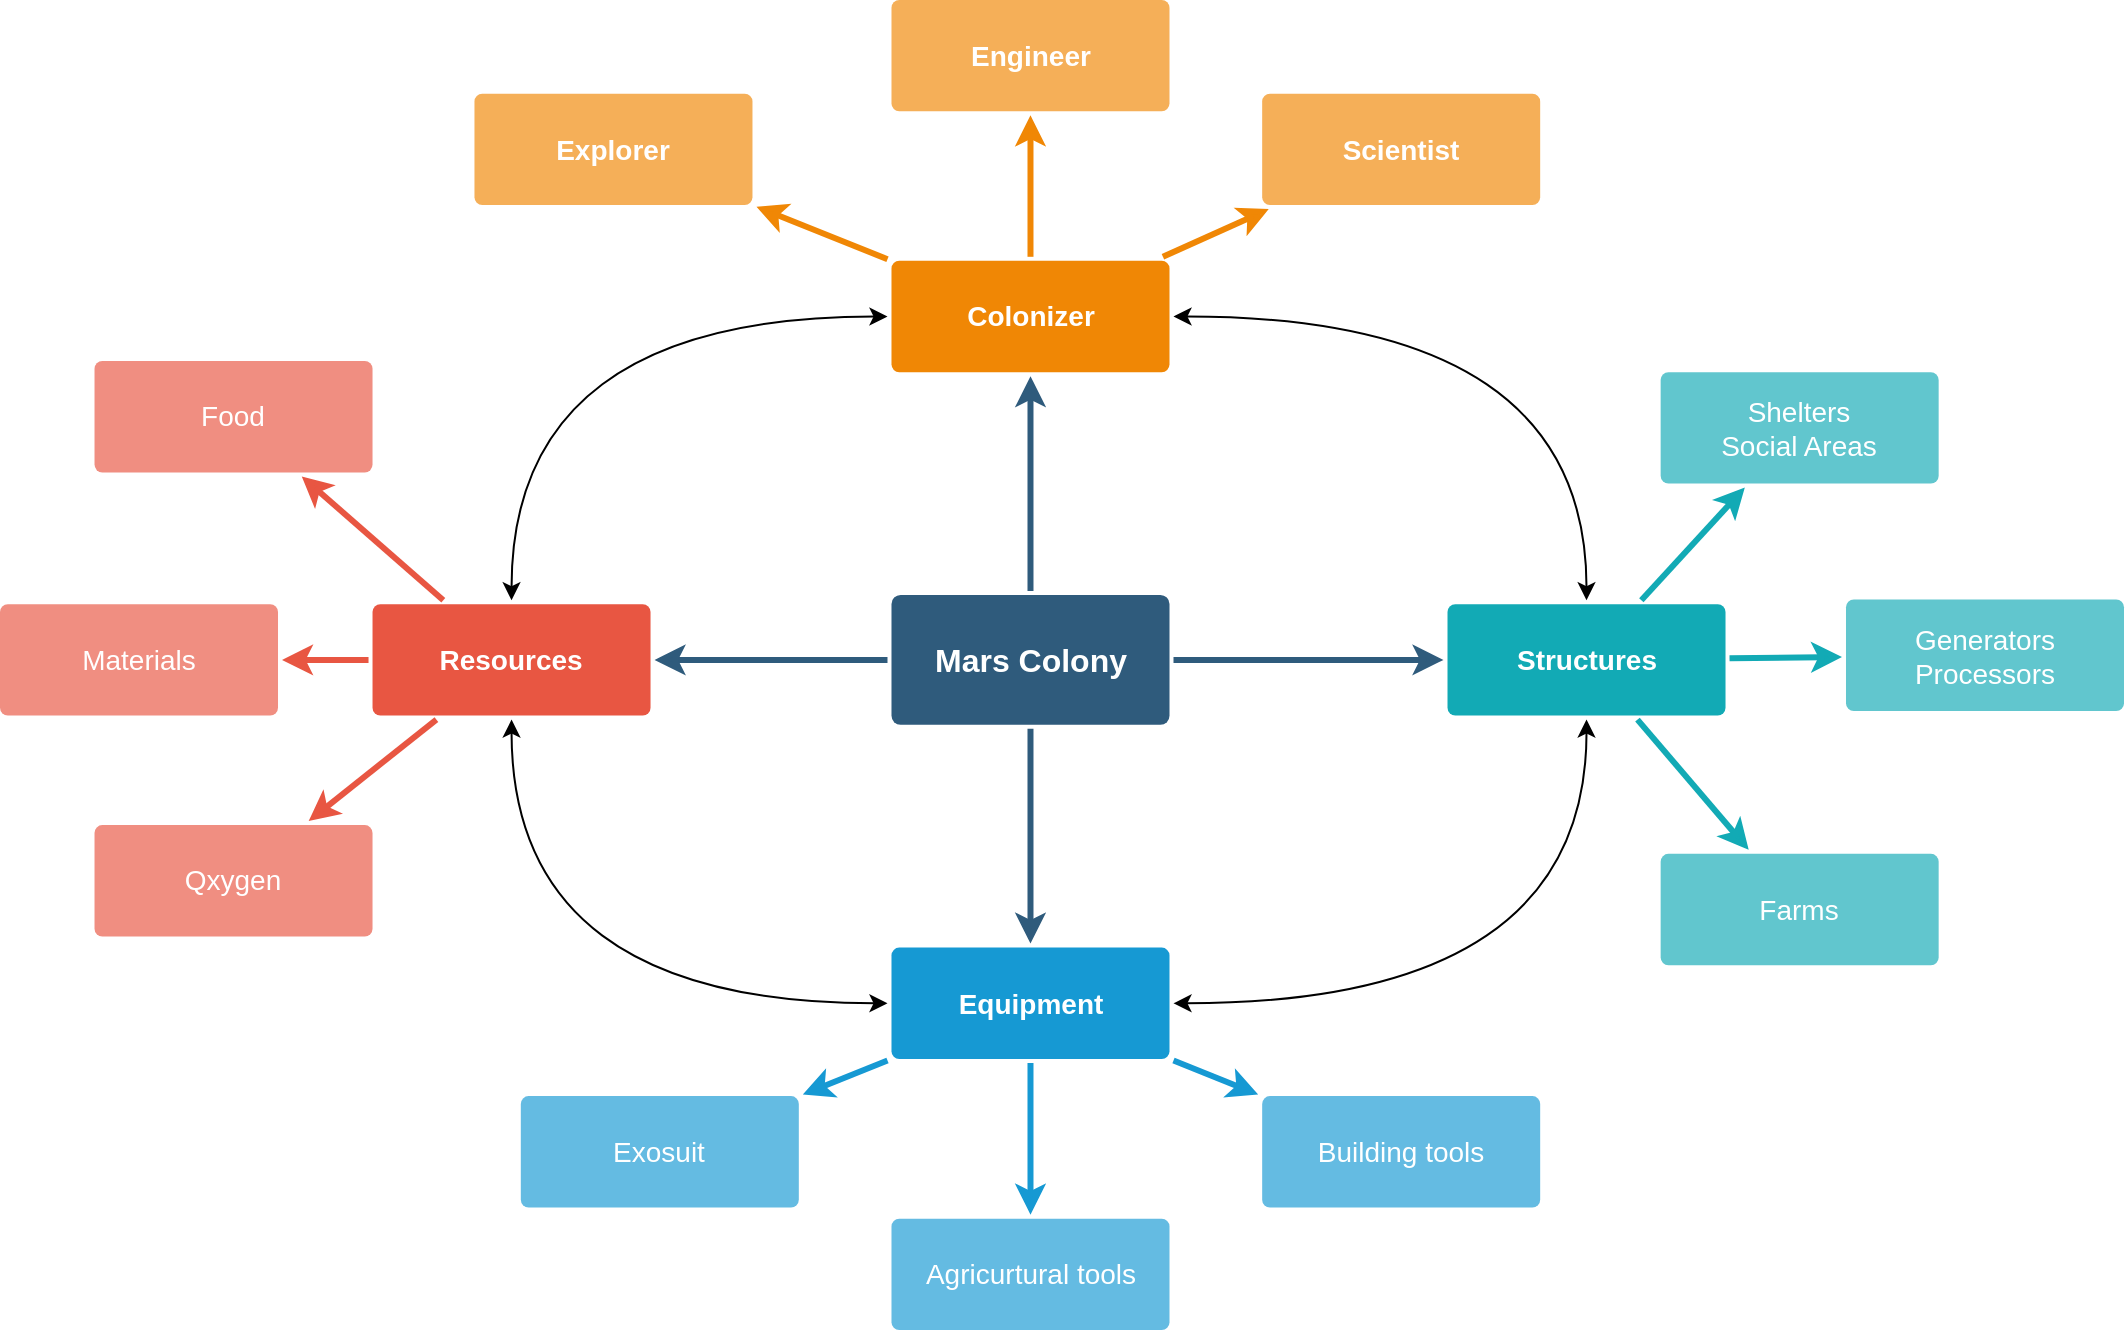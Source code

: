 <mxfile version="12.3.5" type="device" pages="1"><diagram id="6a731a19-8d31-9384-78a2-239565b7b9f0" name="Page-1"><mxGraphModel dx="1673" dy="896" grid="1" gridSize="10" guides="1" tooltips="1" connect="1" arrows="1" fold="1" page="1" pageScale="1" pageWidth="1169" pageHeight="827" background="#ffffff" math="0" shadow="0"><root><mxCell id="0"/><mxCell id="1" parent="0"/><mxCell id="Am3u5tqB_g3qUxOAy9Yo-1800" value="" style="group" vertex="1" connectable="0" parent="1"><mxGeometry x="60" y="82" width="1062" height="665" as="geometry"/></mxCell><mxCell id="1749" value="Mars Colony" style="rounded=1;whiteSpace=wrap;html=1;shadow=0;labelBackgroundColor=none;strokeColor=none;strokeWidth=3;fillColor=#2F5B7C;fontFamily=Helvetica;fontSize=16;fontColor=#FFFFFF;align=center;fontStyle=1;spacing=5;arcSize=7;perimeterSpacing=2;" parent="Am3u5tqB_g3qUxOAy9Yo-1800" vertex="1"><mxGeometry x="445.743" y="297.463" width="139.005" height="64.969" as="geometry"/></mxCell><mxCell id="1753" value="Resources" style="rounded=1;whiteSpace=wrap;html=1;shadow=0;labelBackgroundColor=none;strokeColor=none;strokeWidth=3;fillColor=#e85642;fontFamily=Helvetica;fontSize=14;fontColor=#FFFFFF;align=center;spacing=5;fontStyle=1;arcSize=7;perimeterSpacing=2;" parent="Am3u5tqB_g3qUxOAy9Yo-1800" vertex="1"><mxGeometry x="186.267" y="302.104" width="139.005" height="55.687" as="geometry"/></mxCell><mxCell id="1748" value="" style="edgeStyle=none;rounded=0;jumpStyle=none;html=1;shadow=0;labelBackgroundColor=none;startArrow=none;startFill=0;endArrow=classic;endFill=1;jettySize=auto;orthogonalLoop=1;strokeColor=#2F5B7C;strokeWidth=3;fontFamily=Helvetica;fontSize=16;fontColor=#23445D;spacing=5;" parent="Am3u5tqB_g3qUxOAy9Yo-1800" source="1749" target="1753" edge="1"><mxGeometry relative="1" as="geometry"/></mxCell><mxCell id="1754" value="Qxygen" style="rounded=1;whiteSpace=wrap;html=1;shadow=0;labelBackgroundColor=none;strokeColor=none;strokeWidth=3;fillColor=#f08e81;fontFamily=Helvetica;fontSize=14;fontColor=#FFFFFF;align=center;spacing=5;fontStyle=0;arcSize=7;perimeterSpacing=2;" parent="Am3u5tqB_g3qUxOAy9Yo-1800" vertex="1"><mxGeometry x="47.262" y="412.551" width="139.005" height="55.687" as="geometry"/></mxCell><mxCell id="1752" value="" style="edgeStyle=none;rounded=1;jumpStyle=none;html=1;shadow=0;labelBackgroundColor=none;startArrow=none;startFill=0;jettySize=auto;orthogonalLoop=1;strokeColor=#E85642;strokeWidth=3;fontFamily=Helvetica;fontSize=14;fontColor=#FFFFFF;spacing=5;fontStyle=1;fillColor=#b0e3e6;" parent="Am3u5tqB_g3qUxOAy9Yo-1800" source="1753" target="1754" edge="1"><mxGeometry relative="1" as="geometry"/></mxCell><mxCell id="1755" value="Materials" style="rounded=1;whiteSpace=wrap;html=1;shadow=0;labelBackgroundColor=none;strokeColor=none;strokeWidth=3;fillColor=#f08e81;fontFamily=Helvetica;fontSize=14;fontColor=#FFFFFF;align=center;spacing=5;fontStyle=0;arcSize=7;perimeterSpacing=2;" parent="Am3u5tqB_g3qUxOAy9Yo-1800" vertex="1"><mxGeometry y="302.104" width="139.005" height="55.687" as="geometry"/></mxCell><mxCell id="1751" value="" style="edgeStyle=none;rounded=1;jumpStyle=none;html=1;shadow=0;labelBackgroundColor=none;startArrow=none;startFill=0;jettySize=auto;orthogonalLoop=1;strokeColor=#E85642;strokeWidth=3;fontFamily=Helvetica;fontSize=14;fontColor=#FFFFFF;spacing=5;fontStyle=1;fillColor=#b0e3e6;" parent="Am3u5tqB_g3qUxOAy9Yo-1800" source="1753" target="1755" edge="1"><mxGeometry relative="1" as="geometry"/></mxCell><mxCell id="1756" value="Food" style="rounded=1;whiteSpace=wrap;html=1;shadow=0;labelBackgroundColor=none;strokeColor=none;strokeWidth=3;fillColor=#f08e81;fontFamily=Helvetica;fontSize=14;fontColor=#FFFFFF;align=center;spacing=5;fontStyle=0;arcSize=7;perimeterSpacing=2;" parent="Am3u5tqB_g3qUxOAy9Yo-1800" vertex="1"><mxGeometry x="47.262" y="180.52" width="139.005" height="55.687" as="geometry"/></mxCell><mxCell id="1750" value="" style="edgeStyle=none;rounded=1;jumpStyle=none;html=1;shadow=0;labelBackgroundColor=none;startArrow=none;startFill=0;jettySize=auto;orthogonalLoop=1;strokeColor=#E85642;strokeWidth=3;fontFamily=Helvetica;fontSize=14;fontColor=#FFFFFF;spacing=5;fontStyle=1;fillColor=#b0e3e6;" parent="Am3u5tqB_g3qUxOAy9Yo-1800" source="1753" target="1756" edge="1"><mxGeometry relative="1" as="geometry"/></mxCell><mxCell id="Am3u5tqB_g3qUxOAy9Yo-1796" style="edgeStyle=orthogonalEdgeStyle;curved=1;orthogonalLoop=1;jettySize=auto;html=1;exitX=0;exitY=0.5;exitDx=0;exitDy=0;entryX=0.5;entryY=1;entryDx=0;entryDy=0;shadow=0;startArrow=classic;startFill=1;endArrow=classic;endFill=1;" edge="1" parent="Am3u5tqB_g3qUxOAy9Yo-1800" source="1760" target="1753"><mxGeometry relative="1" as="geometry"/></mxCell><mxCell id="1760" value="Equipment" style="rounded=1;whiteSpace=wrap;html=1;shadow=0;labelBackgroundColor=none;strokeColor=none;strokeWidth=3;fillColor=#1699d3;fontFamily=Helvetica;fontSize=14;fontColor=#FFFFFF;align=center;spacing=5;fontStyle=1;arcSize=7;perimeterSpacing=2;" parent="Am3u5tqB_g3qUxOAy9Yo-1800" vertex="1"><mxGeometry x="445.743" y="473.807" width="139.005" height="55.687" as="geometry"/></mxCell><mxCell id="1747" value="" style="edgeStyle=none;rounded=0;jumpStyle=none;html=1;shadow=0;labelBackgroundColor=none;startArrow=none;startFill=0;endArrow=classic;endFill=1;jettySize=auto;orthogonalLoop=1;strokeColor=#2F5B7C;strokeWidth=3;fontFamily=Helvetica;fontSize=16;fontColor=#23445D;spacing=5;" parent="Am3u5tqB_g3qUxOAy9Yo-1800" source="1749" target="1760" edge="1"><mxGeometry relative="1" as="geometry"/></mxCell><mxCell id="1761" value="Building tools" style="rounded=1;whiteSpace=wrap;html=1;shadow=0;labelBackgroundColor=none;strokeColor=none;strokeWidth=3;fillColor=#64bbe2;fontFamily=Helvetica;fontSize=14;fontColor=#FFFFFF;align=center;spacing=5;arcSize=7;perimeterSpacing=2;" parent="Am3u5tqB_g3qUxOAy9Yo-1800" vertex="1"><mxGeometry x="631.084" y="548.057" width="139.005" height="55.687" as="geometry"/></mxCell><mxCell id="1759" value="" style="edgeStyle=none;rounded=0;jumpStyle=none;html=1;shadow=0;labelBackgroundColor=none;startArrow=none;startFill=0;endArrow=classic;endFill=1;jettySize=auto;orthogonalLoop=1;strokeColor=#1699D3;strokeWidth=3;fontFamily=Helvetica;fontSize=14;fontColor=#FFFFFF;spacing=5;" parent="Am3u5tqB_g3qUxOAy9Yo-1800" source="1760" target="1761" edge="1"><mxGeometry relative="1" as="geometry"/></mxCell><mxCell id="1762" value="Agricurtural tools" style="rounded=1;whiteSpace=wrap;html=1;shadow=0;labelBackgroundColor=none;strokeColor=none;strokeWidth=3;fillColor=#64bbe2;fontFamily=Helvetica;fontSize=14;fontColor=#FFFFFF;align=center;spacing=5;arcSize=7;perimeterSpacing=2;" parent="Am3u5tqB_g3qUxOAy9Yo-1800" vertex="1"><mxGeometry x="445.743" y="609.313" width="139.005" height="55.687" as="geometry"/></mxCell><mxCell id="1758" value="" style="edgeStyle=none;rounded=0;jumpStyle=none;html=1;shadow=0;labelBackgroundColor=none;startArrow=none;startFill=0;endArrow=classic;endFill=1;jettySize=auto;orthogonalLoop=1;strokeColor=#1699D3;strokeWidth=3;fontFamily=Helvetica;fontSize=14;fontColor=#FFFFFF;spacing=5;" parent="Am3u5tqB_g3qUxOAy9Yo-1800" source="1760" target="1762" edge="1"><mxGeometry relative="1" as="geometry"/></mxCell><mxCell id="1763" value="Exosuit" style="rounded=1;whiteSpace=wrap;html=1;shadow=0;labelBackgroundColor=none;strokeColor=none;strokeWidth=3;fillColor=#64bbe2;fontFamily=Helvetica;fontSize=14;fontColor=#FFFFFF;align=center;spacing=5;arcSize=7;perimeterSpacing=2;" parent="Am3u5tqB_g3qUxOAy9Yo-1800" vertex="1"><mxGeometry x="260.403" y="548.057" width="139.005" height="55.687" as="geometry"/></mxCell><mxCell id="1757" value="" style="edgeStyle=none;rounded=0;jumpStyle=none;html=1;shadow=0;labelBackgroundColor=none;startArrow=none;startFill=0;endArrow=classic;endFill=1;jettySize=auto;orthogonalLoop=1;strokeColor=#1699D3;strokeWidth=3;fontFamily=Helvetica;fontSize=14;fontColor=#FFFFFF;spacing=5;" parent="Am3u5tqB_g3qUxOAy9Yo-1800" source="1760" target="1763" edge="1"><mxGeometry relative="1" as="geometry"/></mxCell><mxCell id="Am3u5tqB_g3qUxOAy9Yo-1797" style="edgeStyle=orthogonalEdgeStyle;curved=1;orthogonalLoop=1;jettySize=auto;html=1;exitX=0;exitY=0.5;exitDx=0;exitDy=0;entryX=0.5;entryY=0;entryDx=0;entryDy=0;shadow=0;startArrow=classic;startFill=1;endArrow=classic;endFill=1;" edge="1" parent="Am3u5tqB_g3qUxOAy9Yo-1800" source="1764" target="1753"><mxGeometry relative="1" as="geometry"/></mxCell><mxCell id="1764" value="Colonizer" style="rounded=1;whiteSpace=wrap;html=1;shadow=0;labelBackgroundColor=none;strokeColor=none;strokeWidth=3;fillColor=#F08705;fontFamily=Helvetica;fontSize=14;fontColor=#FFFFFF;align=center;spacing=5;fontStyle=1;arcSize=7;perimeterSpacing=2;" parent="Am3u5tqB_g3qUxOAy9Yo-1800" vertex="1"><mxGeometry x="445.743" y="130.401" width="139.005" height="55.687" as="geometry"/></mxCell><mxCell id="1745" value="" style="edgeStyle=none;rounded=0;jumpStyle=none;html=1;shadow=0;labelBackgroundColor=none;startArrow=none;startFill=0;endArrow=classic;endFill=1;jettySize=auto;orthogonalLoop=1;strokeColor=#2F5B7C;strokeWidth=3;fontFamily=Helvetica;fontSize=16;fontColor=#23445D;spacing=5;" parent="Am3u5tqB_g3qUxOAy9Yo-1800" source="1749" target="1764" edge="1"><mxGeometry relative="1" as="geometry"/></mxCell><mxCell id="1765" value="&lt;b&gt;Scientist&lt;/b&gt;" style="rounded=1;whiteSpace=wrap;html=1;shadow=0;labelBackgroundColor=none;strokeColor=none;strokeWidth=3;fillColor=#f5af58;fontFamily=Helvetica;fontSize=14;fontColor=#FFFFFF;align=center;spacing=5;arcSize=7;perimeterSpacing=2;" parent="Am3u5tqB_g3qUxOAy9Yo-1800" vertex="1"><mxGeometry x="631.084" y="46.87" width="139.005" height="55.687" as="geometry"/></mxCell><mxCell id="1766" value="" style="edgeStyle=none;rounded=0;jumpStyle=none;html=1;shadow=0;labelBackgroundColor=none;startArrow=none;startFill=0;endArrow=classic;endFill=1;jettySize=auto;orthogonalLoop=1;strokeColor=#F08705;strokeWidth=3;fontFamily=Helvetica;fontSize=14;fontColor=#FFFFFF;spacing=5;" parent="Am3u5tqB_g3qUxOAy9Yo-1800" source="1764" target="1765" edge="1"><mxGeometry relative="1" as="geometry"/></mxCell><mxCell id="1767" value="&lt;b&gt;Explorer&lt;br&gt;&lt;/b&gt;" style="rounded=1;whiteSpace=wrap;html=1;shadow=0;labelBackgroundColor=none;strokeColor=none;strokeWidth=3;fillColor=#f5af58;fontFamily=Helvetica;fontSize=14;fontColor=#FFFFFF;align=center;spacing=5;arcSize=7;perimeterSpacing=2;" parent="Am3u5tqB_g3qUxOAy9Yo-1800" vertex="1"><mxGeometry x="237.236" y="46.87" width="139.005" height="55.687" as="geometry"/></mxCell><mxCell id="1768" value="" style="edgeStyle=none;rounded=0;jumpStyle=none;html=1;shadow=0;labelBackgroundColor=none;startArrow=none;startFill=0;endArrow=classic;endFill=1;jettySize=auto;orthogonalLoop=1;strokeColor=#F08705;strokeWidth=3;fontFamily=Helvetica;fontSize=14;fontColor=#FFFFFF;spacing=5;" parent="Am3u5tqB_g3qUxOAy9Yo-1800" source="1764" target="1767" edge="1"><mxGeometry relative="1" as="geometry"/></mxCell><mxCell id="1769" value="&lt;span style=&quot;font-weight: 700&quot;&gt;Engineer&lt;/span&gt;" style="rounded=1;whiteSpace=wrap;html=1;shadow=0;labelBackgroundColor=none;strokeColor=none;strokeWidth=3;fillColor=#f5af58;fontFamily=Helvetica;fontSize=14;fontColor=#FFFFFF;align=center;spacing=5;arcSize=7;perimeterSpacing=2;" parent="Am3u5tqB_g3qUxOAy9Yo-1800" vertex="1"><mxGeometry x="445.743" width="139.005" height="55.687" as="geometry"/></mxCell><mxCell id="1770" value="" style="edgeStyle=none;rounded=0;jumpStyle=none;html=1;shadow=0;labelBackgroundColor=none;startArrow=none;startFill=0;endArrow=classic;endFill=1;jettySize=auto;orthogonalLoop=1;strokeColor=#F08705;strokeWidth=3;fontFamily=Helvetica;fontSize=14;fontColor=#FFFFFF;spacing=5;" parent="Am3u5tqB_g3qUxOAy9Yo-1800" source="1764" target="1769" edge="1"><mxGeometry relative="1" as="geometry"/></mxCell><mxCell id="Am3u5tqB_g3qUxOAy9Yo-1795" style="edgeStyle=orthogonalEdgeStyle;curved=1;orthogonalLoop=1;jettySize=auto;html=1;exitX=0.5;exitY=1;exitDx=0;exitDy=0;entryX=1;entryY=0.5;entryDx=0;entryDy=0;shadow=0;startArrow=classic;startFill=1;endArrow=classic;endFill=1;" edge="1" parent="Am3u5tqB_g3qUxOAy9Yo-1800" source="1771" target="1760"><mxGeometry relative="1" as="geometry"><Array as="points"><mxPoint x="793.257" y="502.114"/></Array></mxGeometry></mxCell><mxCell id="1771" value="Structures" style="rounded=1;whiteSpace=wrap;html=1;shadow=0;labelBackgroundColor=none;strokeColor=none;strokeWidth=3;fillColor=#12aab5;fontFamily=Helvetica;fontSize=14;fontColor=#FFFFFF;align=center;spacing=5;fontStyle=1;arcSize=7;perimeterSpacing=2;" parent="Am3u5tqB_g3qUxOAy9Yo-1800" vertex="1"><mxGeometry x="723.754" y="302.104" width="139.005" height="55.687" as="geometry"/></mxCell><mxCell id="1746" value="" style="edgeStyle=none;rounded=0;jumpStyle=none;html=1;shadow=0;labelBackgroundColor=none;startArrow=none;startFill=0;endArrow=classic;endFill=1;jettySize=auto;orthogonalLoop=1;strokeColor=#2F5B7C;strokeWidth=3;fontFamily=Helvetica;fontSize=16;fontColor=#23445D;spacing=5;" parent="Am3u5tqB_g3qUxOAy9Yo-1800" source="1749" target="1771" edge="1"><mxGeometry relative="1" as="geometry"/></mxCell><mxCell id="1774" value="Farms" style="rounded=1;whiteSpace=wrap;html=1;shadow=0;labelBackgroundColor=none;strokeColor=none;strokeWidth=3;fillColor=#61c6ce;fontFamily=Helvetica;fontSize=14;fontColor=#FFFFFF;align=center;spacing=5;fontStyle=0;arcSize=7;perimeterSpacing=2;" parent="Am3u5tqB_g3qUxOAy9Yo-1800" vertex="1"><mxGeometry x="830.325" y="426.936" width="139.005" height="55.687" as="geometry"/></mxCell><mxCell id="1775" value="" style="edgeStyle=none;rounded=1;jumpStyle=none;html=1;shadow=0;labelBackgroundColor=none;startArrow=none;startFill=0;jettySize=auto;orthogonalLoop=1;strokeColor=#12AAB5;strokeWidth=3;fontFamily=Helvetica;fontSize=14;fontColor=#FFFFFF;spacing=5;fontStyle=1;fillColor=#b0e3e6;" parent="Am3u5tqB_g3qUxOAy9Yo-1800" source="1771" target="1774" edge="1"><mxGeometry relative="1" as="geometry"/></mxCell><mxCell id="1776" value="Generators&lt;br&gt;Processors" style="rounded=1;whiteSpace=wrap;html=1;shadow=0;labelBackgroundColor=none;strokeColor=none;strokeWidth=3;fillColor=#61c6ce;fontFamily=Helvetica;fontSize=14;fontColor=#FFFFFF;align=center;spacing=5;fontStyle=0;arcSize=7;perimeterSpacing=2;" parent="Am3u5tqB_g3qUxOAy9Yo-1800" vertex="1"><mxGeometry x="922.995" y="299.784" width="139.005" height="55.687" as="geometry"/></mxCell><mxCell id="1777" value="" style="edgeStyle=none;rounded=1;jumpStyle=none;html=1;shadow=0;labelBackgroundColor=none;startArrow=none;startFill=0;jettySize=auto;orthogonalLoop=1;strokeColor=#12AAB5;strokeWidth=3;fontFamily=Helvetica;fontSize=14;fontColor=#FFFFFF;spacing=5;fontStyle=1;fillColor=#b0e3e6;" parent="Am3u5tqB_g3qUxOAy9Yo-1800" source="1771" target="1776" edge="1"><mxGeometry relative="1" as="geometry"/></mxCell><mxCell id="1778" value="Shelters&lt;br&gt;Social Areas" style="rounded=1;whiteSpace=wrap;html=1;shadow=0;labelBackgroundColor=none;strokeColor=none;strokeWidth=3;fillColor=#61c6ce;fontFamily=Helvetica;fontSize=14;fontColor=#FFFFFF;align=center;spacing=5;fontStyle=0;arcSize=7;perimeterSpacing=2;" parent="Am3u5tqB_g3qUxOAy9Yo-1800" vertex="1"><mxGeometry x="830.325" y="186.089" width="139.005" height="55.687" as="geometry"/></mxCell><mxCell id="1779" value="" style="edgeStyle=none;rounded=1;jumpStyle=none;html=1;shadow=0;labelBackgroundColor=none;startArrow=none;startFill=0;jettySize=auto;orthogonalLoop=1;strokeColor=#12AAB5;strokeWidth=3;fontFamily=Helvetica;fontSize=14;fontColor=#FFFFFF;spacing=5;fontStyle=1;fillColor=#b0e3e6;" parent="Am3u5tqB_g3qUxOAy9Yo-1800" source="1771" target="1778" edge="1"><mxGeometry relative="1" as="geometry"/></mxCell><mxCell id="Am3u5tqB_g3qUxOAy9Yo-1798" style="edgeStyle=orthogonalEdgeStyle;curved=1;orthogonalLoop=1;jettySize=auto;html=1;exitX=1;exitY=0.5;exitDx=0;exitDy=0;entryX=0.5;entryY=0;entryDx=0;entryDy=0;shadow=0;startArrow=classic;startFill=1;endArrow=classic;endFill=1;" edge="1" parent="Am3u5tqB_g3qUxOAy9Yo-1800" source="1764" target="1771"><mxGeometry relative="1" as="geometry"/></mxCell></root></mxGraphModel></diagram></mxfile>